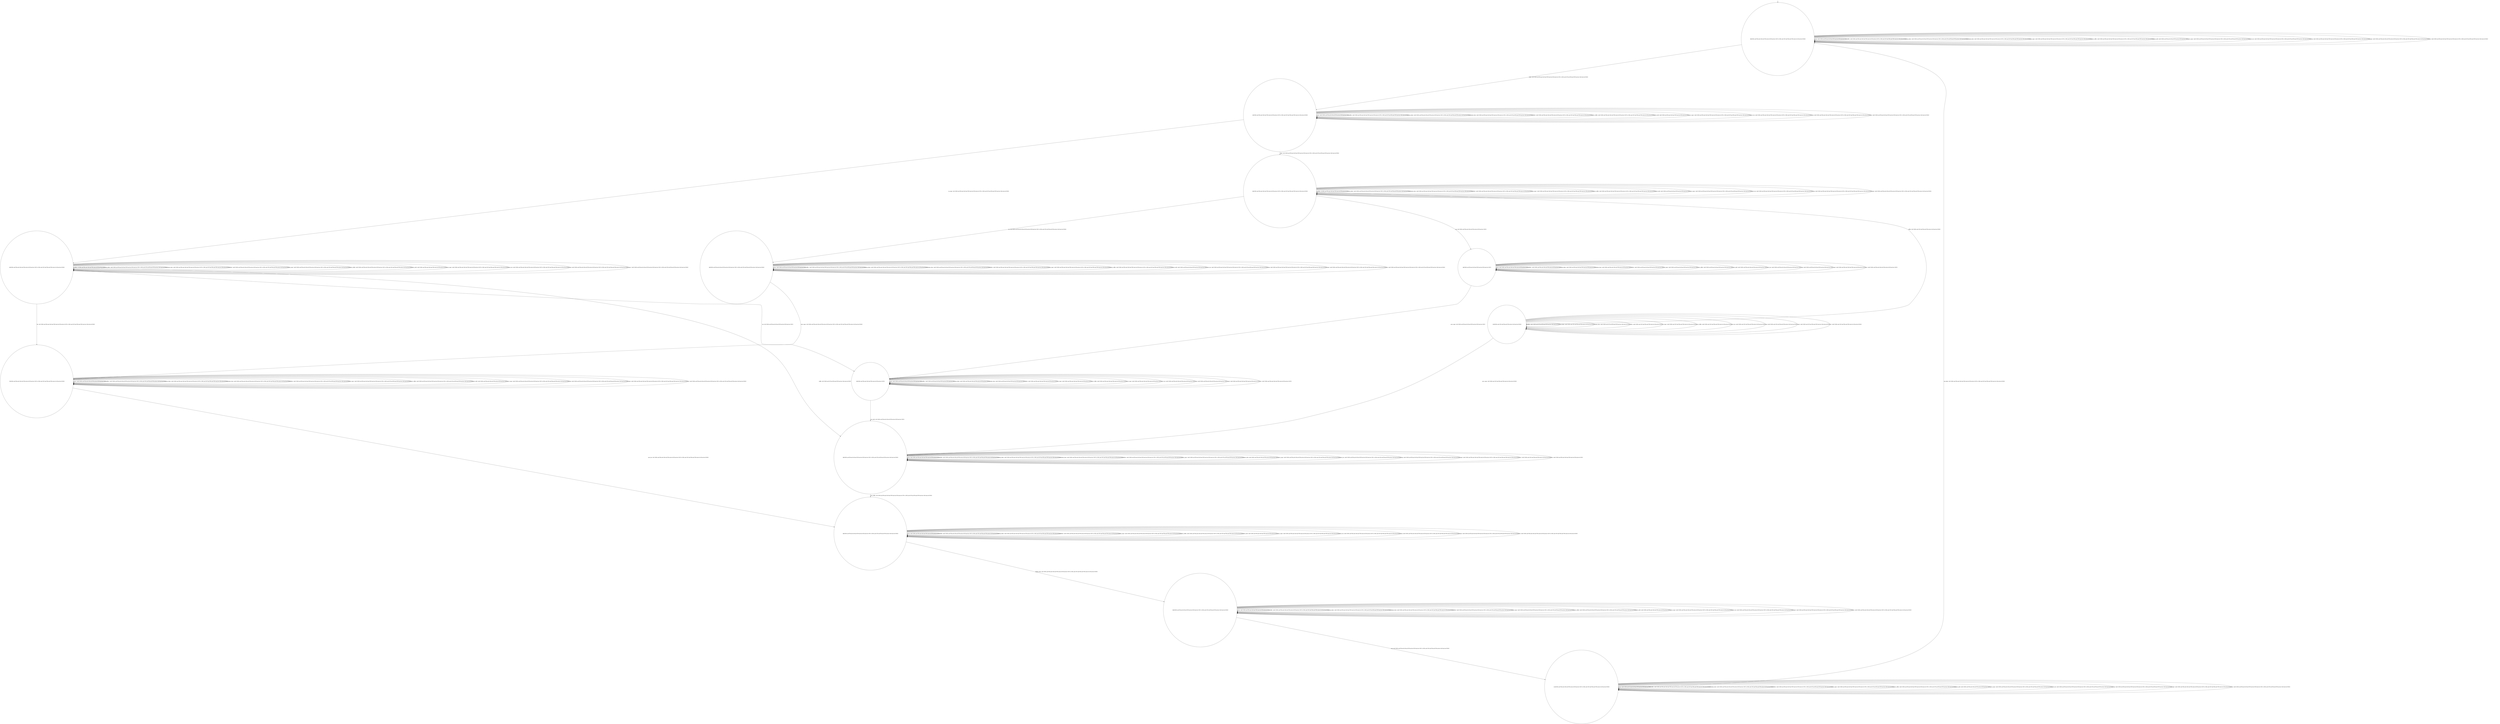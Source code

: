 digraph g {
	edge [lblstyle="above, sloped"];
	s0 [shape="circle" label="0@[((DOL and TEA and CAP and TON and not EUR and not COF) or (DOL and COF and TEA and TON and not CAP and not EUR))]"];
	s1 [shape="circle" label="1@[((DOL and TEA and CAP and TON and not EUR and not COF) or (DOL and COF and TEA and TON and not CAP and not EUR))]"];
	s2 [shape="circle" label="2@[((DOL and TEA and CAP and TON and not EUR and not COF) or (DOL and COF and TEA and TON and not CAP and not EUR))]"];
	s3 [shape="circle" label="3@[((DOL and TEA and CAP and TON and not EUR and not COF) or (DOL and COF and TEA and TON and not CAP and not EUR))]"];
	s4 [shape="circle" label="4@[((DOL and TEA and CAP and TON and not EUR and not COF))]"];
	s5 [shape="circle" label="5@[((DOL and TEA and CAP and TON and not EUR and not COF) or (DOL and COF and TEA and TON and not CAP and not EUR))]"];
	s6 [shape="circle" label="6@[((DOL and TEA and CAP and TON and not EUR and not COF))]"];
	s7 [shape="circle" label="7@[((DOL and TEA and CAP and TON and not EUR and not COF) or (DOL and COF and TEA and TON and not CAP and not EUR))]"];
	s8 [shape="circle" label="8@[((DOL and TEA and CAP and TON and not EUR and not COF) or (DOL and COF and TEA and TON and not CAP and not EUR))]"];
	s9 [shape="circle" label="9@[((DOL and TEA and CAP and TON and not EUR and not COF) or (DOL and COF and TEA and TON and not CAP and not EUR))]"];
	s10 [shape="circle" label="10@[((DOL and TEA and CAP and TON and not EUR and not COF) or (DOL and COF and TEA and TON and not CAP and not EUR))]"];
	s11 [shape="circle" label="11@[((DOL and TEA and CAP and TON and not EUR and not COF) or (DOL and COF and TEA and TON and not CAP and not EUR))]"];
	s12 [shape="circle" label="12@[((DOL and COF and TEA and TON and not CAP and not EUR))]"];
	s0 -> s0 [label="cap / nok() [((DOL and TEA and CAP and TON and not EUR and not COF))]"];
	s0 -> s0 [label="coffee / nok() [((DOL and TEA and CAP and TON and not EUR and not COF) or (DOL and COF and TEA and TON and not CAP and not EUR))]"];
	s0 -> s0 [label="cup_taken / nok() [((DOL and TEA and CAP and TON and not EUR and not COF) or (DOL and COF and TEA and TON and not CAP and not EUR))]"];
	s0 -> s0 [label="display_done / nok() [((DOL and TEA and CAP and TON and not EUR and not COF) or (DOL and COF and TEA and TON and not CAP and not EUR))]"];
	s0 -> s1 [label="dollar / ok() [((DOL and TEA and CAP and TON and not EUR and not COF) or (DOL and COF and TEA and TON and not CAP and not EUR))]"];
	s0 -> s0 [label="no_sugar / nok() [((DOL and TEA and CAP and TON and not EUR and not COF) or (DOL and COF and TEA and TON and not CAP and not EUR))]"];
	s0 -> s0 [label="pour_coffee / nok() [((DOL and TEA and CAP and TON and not EUR and not COF) or (DOL and COF and TEA and TON and not CAP and not EUR))]"];
	s0 -> s0 [label="pour_milk / nok() [((DOL and TEA and CAP and TON and not EUR and not COF))]"];
	s0 -> s0 [label="pour_sugar / nok() [((DOL and TEA and CAP and TON and not EUR and not COF) or (DOL and COF and TEA and TON and not CAP and not EUR))]"];
	s0 -> s0 [label="pour_tea / nok() [((DOL and TEA and CAP and TON and not EUR and not COF) or (DOL and COF and TEA and TON and not CAP and not EUR))]"];
	s0 -> s0 [label="ring / nok() [((DOL and TEA and CAP and TON and not EUR and not COF) or (DOL and COF and TEA and TON and not CAP and not EUR))]"];
	s0 -> s0 [label="sugar / nok() [((DOL and TEA and CAP and TON and not EUR and not COF) or (DOL and COF and TEA and TON and not CAP and not EUR))]"];
	s0 -> s0 [label="tea / nok() [((DOL and TEA and CAP and TON and not EUR and not COF) or (DOL and COF and TEA and TON and not CAP and not EUR))]"];
	s1 -> s1 [label="cap / nok() [((DOL and TEA and CAP and TON and not EUR and not COF))]"];
	s1 -> s1 [label="coffee / nok() [((DOL and TEA and CAP and TON and not EUR and not COF) or (DOL and COF and TEA and TON and not CAP and not EUR))]"];
	s1 -> s1 [label="cup_taken / nok() [((DOL and TEA and CAP and TON and not EUR and not COF) or (DOL and COF and TEA and TON and not CAP and not EUR))]"];
	s1 -> s1 [label="display_done / nok() [((DOL and TEA and CAP and TON and not EUR and not COF) or (DOL and COF and TEA and TON and not CAP and not EUR))]"];
	s1 -> s1 [label="dollar / nok() [((DOL and TEA and CAP and TON and not EUR and not COF) or (DOL and COF and TEA and TON and not CAP and not EUR))]"];
	s1 -> s2 [label="no_sugar / ok() [((DOL and TEA and CAP and TON and not EUR and not COF) or (DOL and COF and TEA and TON and not CAP and not EUR))]"];
	s1 -> s1 [label="pour_coffee / nok() [((DOL and TEA and CAP and TON and not EUR and not COF) or (DOL and COF and TEA and TON and not CAP and not EUR))]"];
	s1 -> s1 [label="pour_milk / nok() [((DOL and TEA and CAP and TON and not EUR and not COF))]"];
	s1 -> s1 [label="pour_sugar / nok() [((DOL and TEA and CAP and TON and not EUR and not COF) or (DOL and COF and TEA and TON and not CAP and not EUR))]"];
	s1 -> s1 [label="pour_tea / nok() [((DOL and TEA and CAP and TON and not EUR and not COF) or (DOL and COF and TEA and TON and not CAP and not EUR))]"];
	s1 -> s1 [label="ring / nok() [((DOL and TEA and CAP and TON and not EUR and not COF) or (DOL and COF and TEA and TON and not CAP and not EUR))]"];
	s1 -> s3 [label="sugar / ok() [((DOL and TEA and CAP and TON and not EUR and not COF) or (DOL and COF and TEA and TON and not CAP and not EUR))]"];
	s1 -> s1 [label="tea / nok() [((DOL and TEA and CAP and TON and not EUR and not COF) or (DOL and COF and TEA and TON and not CAP and not EUR))]"];
	s2 -> s6 [label="cap / ok() [((DOL and TEA and CAP and TON and not EUR and not COF))]"];
	s2 -> s9 [label="coffee / ok() [((DOL and COF and TEA and TON and not CAP and not EUR))]"];
	s2 -> s2 [label="coffee / Ω [((DOL and TEA and CAP and TON and not EUR and not COF))]"];
	s2 -> s2 [label="cup_taken / nok() [((DOL and TEA and CAP and TON and not EUR and not COF) or (DOL and COF and TEA and TON and not CAP and not EUR))]"];
	s2 -> s2 [label="display_done / nok() [((DOL and TEA and CAP and TON and not EUR and not COF) or (DOL and COF and TEA and TON and not CAP and not EUR))]"];
	s2 -> s2 [label="dollar / nok() [((DOL and TEA and CAP and TON and not EUR and not COF) or (DOL and COF and TEA and TON and not CAP and not EUR))]"];
	s2 -> s2 [label="no_sugar / nok() [((DOL and TEA and CAP and TON and not EUR and not COF) or (DOL and COF and TEA and TON and not CAP and not EUR))]"];
	s2 -> s2 [label="pour_coffee / nok() [((DOL and TEA and CAP and TON and not EUR and not COF) or (DOL and COF and TEA and TON and not CAP and not EUR))]"];
	s2 -> s2 [label="pour_milk / nok() [((DOL and TEA and CAP and TON and not EUR and not COF))]"];
	s2 -> s2 [label="pour_sugar / nok() [((DOL and TEA and CAP and TON and not EUR and not COF) or (DOL and COF and TEA and TON and not CAP and not EUR))]"];
	s2 -> s2 [label="pour_tea / nok() [((DOL and TEA and CAP and TON and not EUR and not COF) or (DOL and COF and TEA and TON and not CAP and not EUR))]"];
	s2 -> s2 [label="ring / nok() [((DOL and TEA and CAP and TON and not EUR and not COF) or (DOL and COF and TEA and TON and not CAP and not EUR))]"];
	s2 -> s2 [label="sugar / void() [((DOL and TEA and CAP and TON and not EUR and not COF) or (DOL and COF and TEA and TON and not CAP and not EUR))]"];
	s2 -> s7 [label="tea / ok() [((DOL and TEA and CAP and TON and not EUR and not COF) or (DOL and COF and TEA and TON and not CAP and not EUR))]"];
	s3 -> s4 [label="cap / ok() [((DOL and TEA and CAP and TON and not EUR and not COF))]"];
	s3 -> s3 [label="coffee / Ω [((DOL and TEA and CAP and TON and not EUR and not COF))]"];
	s3 -> s12 [label="coffee / ok() [((DOL and COF and TEA and TON and not CAP and not EUR))]"];
	s3 -> s3 [label="cup_taken / nok() [((DOL and TEA and CAP and TON and not EUR and not COF) or (DOL and COF and TEA and TON and not CAP and not EUR))]"];
	s3 -> s3 [label="display_done / nok() [((DOL and TEA and CAP and TON and not EUR and not COF) or (DOL and COF and TEA and TON and not CAP and not EUR))]"];
	s3 -> s3 [label="dollar / nok() [((DOL and TEA and CAP and TON and not EUR and not COF) or (DOL and COF and TEA and TON and not CAP and not EUR))]"];
	s3 -> s3 [label="no_sugar / void() [((DOL and TEA and CAP and TON and not EUR and not COF) or (DOL and COF and TEA and TON and not CAP and not EUR))]"];
	s3 -> s3 [label="pour_coffee / nok() [((DOL and TEA and CAP and TON and not EUR and not COF) or (DOL and COF and TEA and TON and not CAP and not EUR))]"];
	s3 -> s3 [label="pour_milk / nok() [((DOL and TEA and CAP and TON and not EUR and not COF))]"];
	s3 -> s3 [label="pour_sugar / nok() [((DOL and TEA and CAP and TON and not EUR and not COF) or (DOL and COF and TEA and TON and not CAP and not EUR))]"];
	s3 -> s3 [label="pour_tea / nok() [((DOL and TEA and CAP and TON and not EUR and not COF) or (DOL and COF and TEA and TON and not CAP and not EUR))]"];
	s3 -> s3 [label="ring / nok() [((DOL and TEA and CAP and TON and not EUR and not COF) or (DOL and COF and TEA and TON and not CAP and not EUR))]"];
	s3 -> s3 [label="sugar / nok() [((DOL and TEA and CAP and TON and not EUR and not COF) or (DOL and COF and TEA and TON and not CAP and not EUR))]"];
	s3 -> s5 [label="tea / ok() [((DOL and TEA and CAP and TON and not EUR and not COF) or (DOL and COF and TEA and TON and not CAP and not EUR))]"];
	s4 -> s4 [label="cap / nok() [((DOL and TEA and CAP and TON and not EUR and not COF))]"];
	s4 -> s4 [label="coffee / void() [((DOL and TEA and CAP and TON and not EUR and not COF))]"];
	s4 -> s4 [label="cup_taken / nok() [((DOL and TEA and CAP and TON and not EUR and not COF))]"];
	s4 -> s4 [label="display_done / nok() [((DOL and TEA and CAP and TON and not EUR and not COF))]"];
	s4 -> s4 [label="dollar / nok() [((DOL and TEA and CAP and TON and not EUR and not COF))]"];
	s4 -> s4 [label="no_sugar / nok() [((DOL and TEA and CAP and TON and not EUR and not COF))]"];
	s4 -> s4 [label="pour_coffee / nok() [((DOL and TEA and CAP and TON and not EUR and not COF))]"];
	s4 -> s4 [label="pour_milk / nok() [((DOL and TEA and CAP and TON and not EUR and not COF))]"];
	s4 -> s6 [label="pour_sugar / ok() [((DOL and TEA and CAP and TON and not EUR and not COF))]"];
	s4 -> s4 [label="pour_tea / nok() [((DOL and TEA and CAP and TON and not EUR and not COF))]"];
	s4 -> s4 [label="ring / nok() [((DOL and TEA and CAP and TON and not EUR and not COF))]"];
	s4 -> s4 [label="sugar / nok() [((DOL and TEA and CAP and TON and not EUR and not COF))]"];
	s4 -> s4 [label="tea / void() [((DOL and TEA and CAP and TON and not EUR and not COF))]"];
	s5 -> s5 [label="cap / void() [((DOL and TEA and CAP and TON and not EUR and not COF))]"];
	s5 -> s5 [label="coffee / void() [((DOL and TEA and CAP and TON and not EUR and not COF) or (DOL and COF and TEA and TON and not CAP and not EUR))]"];
	s5 -> s5 [label="cup_taken / nok() [((DOL and TEA and CAP and TON and not EUR and not COF) or (DOL and COF and TEA and TON and not CAP and not EUR))]"];
	s5 -> s5 [label="display_done / nok() [((DOL and TEA and CAP and TON and not EUR and not COF) or (DOL and COF and TEA and TON and not CAP and not EUR))]"];
	s5 -> s5 [label="dollar / nok() [((DOL and TEA and CAP and TON and not EUR and not COF) or (DOL and COF and TEA and TON and not CAP and not EUR))]"];
	s5 -> s5 [label="no_sugar / nok() [((DOL and TEA and CAP and TON and not EUR and not COF) or (DOL and COF and TEA and TON and not CAP and not EUR))]"];
	s5 -> s5 [label="pour_coffee / nok() [((DOL and TEA and CAP and TON and not EUR and not COF) or (DOL and COF and TEA and TON and not CAP and not EUR))]"];
	s5 -> s5 [label="pour_milk / nok() [((DOL and TEA and CAP and TON and not EUR and not COF))]"];
	s5 -> s7 [label="pour_sugar / ok() [((DOL and TEA and CAP and TON and not EUR and not COF) or (DOL and COF and TEA and TON and not CAP and not EUR))]"];
	s5 -> s5 [label="pour_tea / nok() [((DOL and TEA and CAP and TON and not EUR and not COF) or (DOL and COF and TEA and TON and not CAP and not EUR))]"];
	s5 -> s5 [label="ring / nok() [((DOL and TEA and CAP and TON and not EUR and not COF) or (DOL and COF and TEA and TON and not CAP and not EUR))]"];
	s5 -> s5 [label="sugar / nok() [((DOL and TEA and CAP and TON and not EUR and not COF) or (DOL and COF and TEA and TON and not CAP and not EUR))]"];
	s5 -> s5 [label="tea / nok() [((DOL and TEA and CAP and TON and not EUR and not COF) or (DOL and COF and TEA and TON and not CAP and not EUR))]"];
	s6 -> s6 [label="cap / nok() [((DOL and TEA and CAP and TON and not EUR and not COF))]"];
	s6 -> s6 [label="coffee / void() [((DOL and TEA and CAP and TON and not EUR and not COF))]"];
	s6 -> s6 [label="cup_taken / nok() [((DOL and TEA and CAP and TON and not EUR and not COF))]"];
	s6 -> s6 [label="display_done / nok() [((DOL and TEA and CAP and TON and not EUR and not COF))]"];
	s6 -> s6 [label="dollar / nok() [((DOL and TEA and CAP and TON and not EUR and not COF))]"];
	s6 -> s6 [label="no_sugar / nok() [((DOL and TEA and CAP and TON and not EUR and not COF))]"];
	s6 -> s6 [label="pour_coffee / nok() [((DOL and TEA and CAP and TON and not EUR and not COF))]"];
	s6 -> s9 [label="pour_milk / ok() [((DOL and TEA and CAP and TON and not EUR and not COF))]"];
	s6 -> s6 [label="pour_sugar / nok() [((DOL and TEA and CAP and TON and not EUR and not COF))]"];
	s6 -> s6 [label="pour_tea / nok() [((DOL and TEA and CAP and TON and not EUR and not COF))]"];
	s6 -> s6 [label="ring / nok() [((DOL and TEA and CAP and TON and not EUR and not COF))]"];
	s6 -> s6 [label="sugar / nok() [((DOL and TEA and CAP and TON and not EUR and not COF))]"];
	s6 -> s6 [label="tea / void() [((DOL and TEA and CAP and TON and not EUR and not COF))]"];
	s7 -> s7 [label="cap / void() [((DOL and TEA and CAP and TON and not EUR and not COF))]"];
	s7 -> s7 [label="coffee / void() [((DOL and TEA and CAP and TON and not EUR and not COF) or (DOL and COF and TEA and TON and not CAP and not EUR))]"];
	s7 -> s7 [label="cup_taken / nok() [((DOL and TEA and CAP and TON and not EUR and not COF) or (DOL and COF and TEA and TON and not CAP and not EUR))]"];
	s7 -> s7 [label="display_done / nok() [((DOL and TEA and CAP and TON and not EUR and not COF) or (DOL and COF and TEA and TON and not CAP and not EUR))]"];
	s7 -> s7 [label="dollar / nok() [((DOL and TEA and CAP and TON and not EUR and not COF) or (DOL and COF and TEA and TON and not CAP and not EUR))]"];
	s7 -> s7 [label="no_sugar / nok() [((DOL and TEA and CAP and TON and not EUR and not COF) or (DOL and COF and TEA and TON and not CAP and not EUR))]"];
	s7 -> s7 [label="pour_coffee / nok() [((DOL and TEA and CAP and TON and not EUR and not COF) or (DOL and COF and TEA and TON and not CAP and not EUR))]"];
	s7 -> s7 [label="pour_milk / nok() [((DOL and TEA and CAP and TON and not EUR and not COF))]"];
	s7 -> s7 [label="pour_sugar / nok() [((DOL and TEA and CAP and TON and not EUR and not COF) or (DOL and COF and TEA and TON and not CAP and not EUR))]"];
	s7 -> s8 [label="pour_tea / ok() [((DOL and TEA and CAP and TON and not EUR and not COF) or (DOL and COF and TEA and TON and not CAP and not EUR))]"];
	s7 -> s7 [label="ring / nok() [((DOL and TEA and CAP and TON and not EUR and not COF) or (DOL and COF and TEA and TON and not CAP and not EUR))]"];
	s7 -> s7 [label="sugar / nok() [((DOL and TEA and CAP and TON and not EUR and not COF) or (DOL and COF and TEA and TON and not CAP and not EUR))]"];
	s7 -> s7 [label="tea / nok() [((DOL and TEA and CAP and TON and not EUR and not COF) or (DOL and COF and TEA and TON and not CAP and not EUR))]"];
	s8 -> s8 [label="cap / nok() [((DOL and TEA and CAP and TON and not EUR and not COF))]"];
	s8 -> s8 [label="coffee / nok() [((DOL and TEA and CAP and TON and not EUR and not COF) or (DOL and COF and TEA and TON and not CAP and not EUR))]"];
	s8 -> s8 [label="cup_taken / nok() [((DOL and TEA and CAP and TON and not EUR and not COF) or (DOL and COF and TEA and TON and not CAP and not EUR))]"];
	s8 -> s10 [label="display_done / ok() [((DOL and TEA and CAP and TON and not EUR and not COF) or (DOL and COF and TEA and TON and not CAP and not EUR))]"];
	s8 -> s8 [label="dollar / nok() [((DOL and TEA and CAP and TON and not EUR and not COF) or (DOL and COF and TEA and TON and not CAP and not EUR))]"];
	s8 -> s8 [label="no_sugar / nok() [((DOL and TEA and CAP and TON and not EUR and not COF) or (DOL and COF and TEA and TON and not CAP and not EUR))]"];
	s8 -> s8 [label="pour_coffee / nok() [((DOL and TEA and CAP and TON and not EUR and not COF) or (DOL and COF and TEA and TON and not CAP and not EUR))]"];
	s8 -> s8 [label="pour_milk / nok() [((DOL and TEA and CAP and TON and not EUR and not COF))]"];
	s8 -> s8 [label="pour_sugar / nok() [((DOL and TEA and CAP and TON and not EUR and not COF) or (DOL and COF and TEA and TON and not CAP and not EUR))]"];
	s8 -> s8 [label="pour_tea / nok() [((DOL and TEA and CAP and TON and not EUR and not COF) or (DOL and COF and TEA and TON and not CAP and not EUR))]"];
	s8 -> s8 [label="ring / nok() [((DOL and TEA and CAP and TON and not EUR and not COF) or (DOL and COF and TEA and TON and not CAP and not EUR))]"];
	s8 -> s8 [label="sugar / nok() [((DOL and TEA and CAP and TON and not EUR and not COF) or (DOL and COF and TEA and TON and not CAP and not EUR))]"];
	s8 -> s8 [label="tea / nok() [((DOL and TEA and CAP and TON and not EUR and not COF) or (DOL and COF and TEA and TON and not CAP and not EUR))]"];
	s9 -> s9 [label="cap / nok() [((DOL and TEA and CAP and TON and not EUR and not COF))]"];
	s9 -> s9 [label="coffee / nok() [((DOL and TEA and CAP and TON and not EUR and not COF) or (DOL and COF and TEA and TON and not CAP and not EUR))]"];
	s9 -> s9 [label="cup_taken / nok() [((DOL and TEA and CAP and TON and not EUR and not COF) or (DOL and COF and TEA and TON and not CAP and not EUR))]"];
	s9 -> s9 [label="display_done / nok() [((DOL and TEA and CAP and TON and not EUR and not COF) or (DOL and COF and TEA and TON and not CAP and not EUR))]"];
	s9 -> s9 [label="dollar / nok() [((DOL and TEA and CAP and TON and not EUR and not COF) or (DOL and COF and TEA and TON and not CAP and not EUR))]"];
	s9 -> s9 [label="no_sugar / nok() [((DOL and TEA and CAP and TON and not EUR and not COF) or (DOL and COF and TEA and TON and not CAP and not EUR))]"];
	s9 -> s8 [label="pour_coffee / ok() [((DOL and TEA and CAP and TON and not EUR and not COF) or (DOL and COF and TEA and TON and not CAP and not EUR))]"];
	s9 -> s9 [label="pour_milk / nok() [((DOL and TEA and CAP and TON and not EUR and not COF))]"];
	s9 -> s9 [label="pour_sugar / nok() [((DOL and TEA and CAP and TON and not EUR and not COF) or (DOL and COF and TEA and TON and not CAP and not EUR))]"];
	s9 -> s9 [label="pour_tea / nok() [((DOL and TEA and CAP and TON and not EUR and not COF) or (DOL and COF and TEA and TON and not CAP and not EUR))]"];
	s9 -> s9 [label="ring / nok() [((DOL and TEA and CAP and TON and not EUR and not COF) or (DOL and COF and TEA and TON and not CAP and not EUR))]"];
	s9 -> s9 [label="sugar / nok() [((DOL and TEA and CAP and TON and not EUR and not COF) or (DOL and COF and TEA and TON and not CAP and not EUR))]"];
	s9 -> s9 [label="tea / void() [((DOL and COF and TEA and TON and not CAP and not EUR))]"];
	s9 -> s9 [label="tea / nok() [((DOL and TEA and CAP and TON and not EUR and not COF))]"];
	s10 -> s10 [label="cap / nok() [((DOL and TEA and CAP and TON and not EUR and not COF))]"];
	s10 -> s10 [label="coffee / nok() [((DOL and TEA and CAP and TON and not EUR and not COF) or (DOL and COF and TEA and TON and not CAP and not EUR))]"];
	s10 -> s10 [label="cup_taken / nok() [((DOL and TEA and CAP and TON and not EUR and not COF) or (DOL and COF and TEA and TON and not CAP and not EUR))]"];
	s10 -> s10 [label="display_done / nok() [((DOL and TEA and CAP and TON and not EUR and not COF) or (DOL and COF and TEA and TON and not CAP and not EUR))]"];
	s10 -> s10 [label="dollar / nok() [((DOL and TEA and CAP and TON and not EUR and not COF) or (DOL and COF and TEA and TON and not CAP and not EUR))]"];
	s10 -> s10 [label="no_sugar / nok() [((DOL and TEA and CAP and TON and not EUR and not COF) or (DOL and COF and TEA and TON and not CAP and not EUR))]"];
	s10 -> s10 [label="pour_coffee / nok() [((DOL and TEA and CAP and TON and not EUR and not COF) or (DOL and COF and TEA and TON and not CAP and not EUR))]"];
	s10 -> s10 [label="pour_milk / nok() [((DOL and TEA and CAP and TON and not EUR and not COF))]"];
	s10 -> s10 [label="pour_sugar / nok() [((DOL and TEA and CAP and TON and not EUR and not COF) or (DOL and COF and TEA and TON and not CAP and not EUR))]"];
	s10 -> s10 [label="pour_tea / nok() [((DOL and TEA and CAP and TON and not EUR and not COF) or (DOL and COF and TEA and TON and not CAP and not EUR))]"];
	s10 -> s11 [label="ring / ok() [((DOL and TEA and CAP and TON and not EUR and not COF) or (DOL and COF and TEA and TON and not CAP and not EUR))]"];
	s10 -> s10 [label="sugar / nok() [((DOL and TEA and CAP and TON and not EUR and not COF) or (DOL and COF and TEA and TON and not CAP and not EUR))]"];
	s10 -> s10 [label="tea / nok() [((DOL and TEA and CAP and TON and not EUR and not COF) or (DOL and COF and TEA and TON and not CAP and not EUR))]"];
	s11 -> s11 [label="cap / nok() [((DOL and TEA and CAP and TON and not EUR and not COF))]"];
	s11 -> s11 [label="coffee / nok() [((DOL and TEA and CAP and TON and not EUR and not COF) or (DOL and COF and TEA and TON and not CAP and not EUR))]"];
	s11 -> s0 [label="cup_taken / ok() [((DOL and TEA and CAP and TON and not EUR and not COF) or (DOL and COF and TEA and TON and not CAP and not EUR))]"];
	s11 -> s11 [label="display_done / nok() [((DOL and TEA and CAP and TON and not EUR and not COF) or (DOL and COF and TEA and TON and not CAP and not EUR))]"];
	s11 -> s11 [label="dollar / nok() [((DOL and TEA and CAP and TON and not EUR and not COF) or (DOL and COF and TEA and TON and not CAP and not EUR))]"];
	s11 -> s11 [label="no_sugar / nok() [((DOL and TEA and CAP and TON and not EUR and not COF) or (DOL and COF and TEA and TON and not CAP and not EUR))]"];
	s11 -> s11 [label="pour_coffee / nok() [((DOL and TEA and CAP and TON and not EUR and not COF) or (DOL and COF and TEA and TON and not CAP and not EUR))]"];
	s11 -> s11 [label="pour_milk / nok() [((DOL and TEA and CAP and TON and not EUR and not COF))]"];
	s11 -> s11 [label="pour_sugar / nok() [((DOL and TEA and CAP and TON and not EUR and not COF) or (DOL and COF and TEA and TON and not CAP and not EUR))]"];
	s11 -> s11 [label="pour_tea / nok() [((DOL and TEA and CAP and TON and not EUR and not COF) or (DOL and COF and TEA and TON and not CAP and not EUR))]"];
	s11 -> s11 [label="ring / nok() [((DOL and TEA and CAP and TON and not EUR and not COF) or (DOL and COF and TEA and TON and not CAP and not EUR))]"];
	s11 -> s11 [label="sugar / nok() [((DOL and TEA and CAP and TON and not EUR and not COF) or (DOL and COF and TEA and TON and not CAP and not EUR))]"];
	s11 -> s11 [label="tea / nok() [((DOL and TEA and CAP and TON and not EUR and not COF) or (DOL and COF and TEA and TON and not CAP and not EUR))]"];
	s12 -> s12 [label="coffee / nok() [((DOL and COF and TEA and TON and not CAP and not EUR))]"];
	s12 -> s12 [label="cup_taken / nok() [((DOL and COF and TEA and TON and not CAP and not EUR))]"];
	s12 -> s12 [label="display_done / nok() [((DOL and COF and TEA and TON and not CAP and not EUR))]"];
	s12 -> s12 [label="dollar / nok() [((DOL and COF and TEA and TON and not CAP and not EUR))]"];
	s12 -> s12 [label="no_sugar / nok() [((DOL and COF and TEA and TON and not CAP and not EUR))]"];
	s12 -> s12 [label="pour_coffee / nok() [((DOL and COF and TEA and TON and not CAP and not EUR))]"];
	s12 -> s9 [label="pour_sugar / ok() [((DOL and COF and TEA and TON and not CAP and not EUR))]"];
	s12 -> s12 [label="pour_tea / nok() [((DOL and COF and TEA and TON and not CAP and not EUR))]"];
	s12 -> s12 [label="ring / nok() [((DOL and COF and TEA and TON and not CAP and not EUR))]"];
	s12 -> s12 [label="sugar / nok() [((DOL and COF and TEA and TON and not CAP and not EUR))]"];
	s12 -> s12 [label="tea / void() [((DOL and COF and TEA and TON and not CAP and not EUR))]"];
	__start0 [label="" shape="none" width="0" height="0"];
	__start0 -> s0;
}